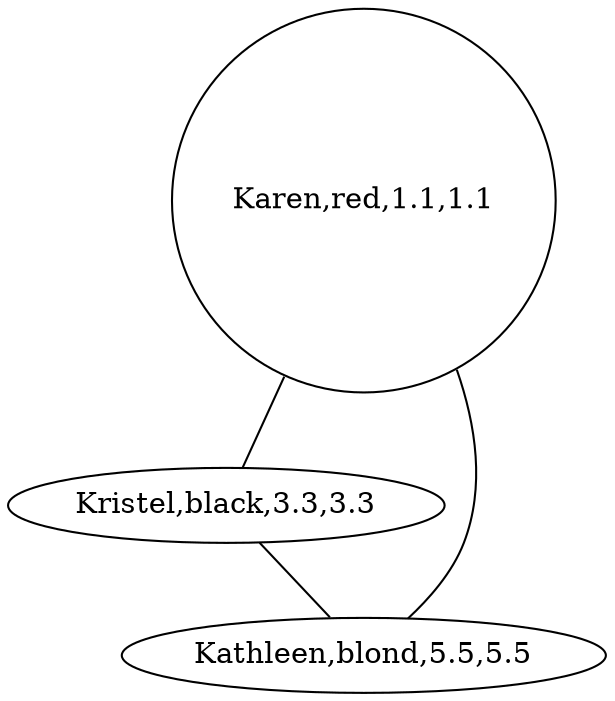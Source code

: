 graph G {
0[label="Karen,red,1.1,1.1", regular="1"];
1[label="Kristel,black,3.3,3.3", regular="0"];
2[label="Kathleen,blond,5.5,5.5", regular="0"];
0--1 ;
1--2 ;
2--0 ;
}
